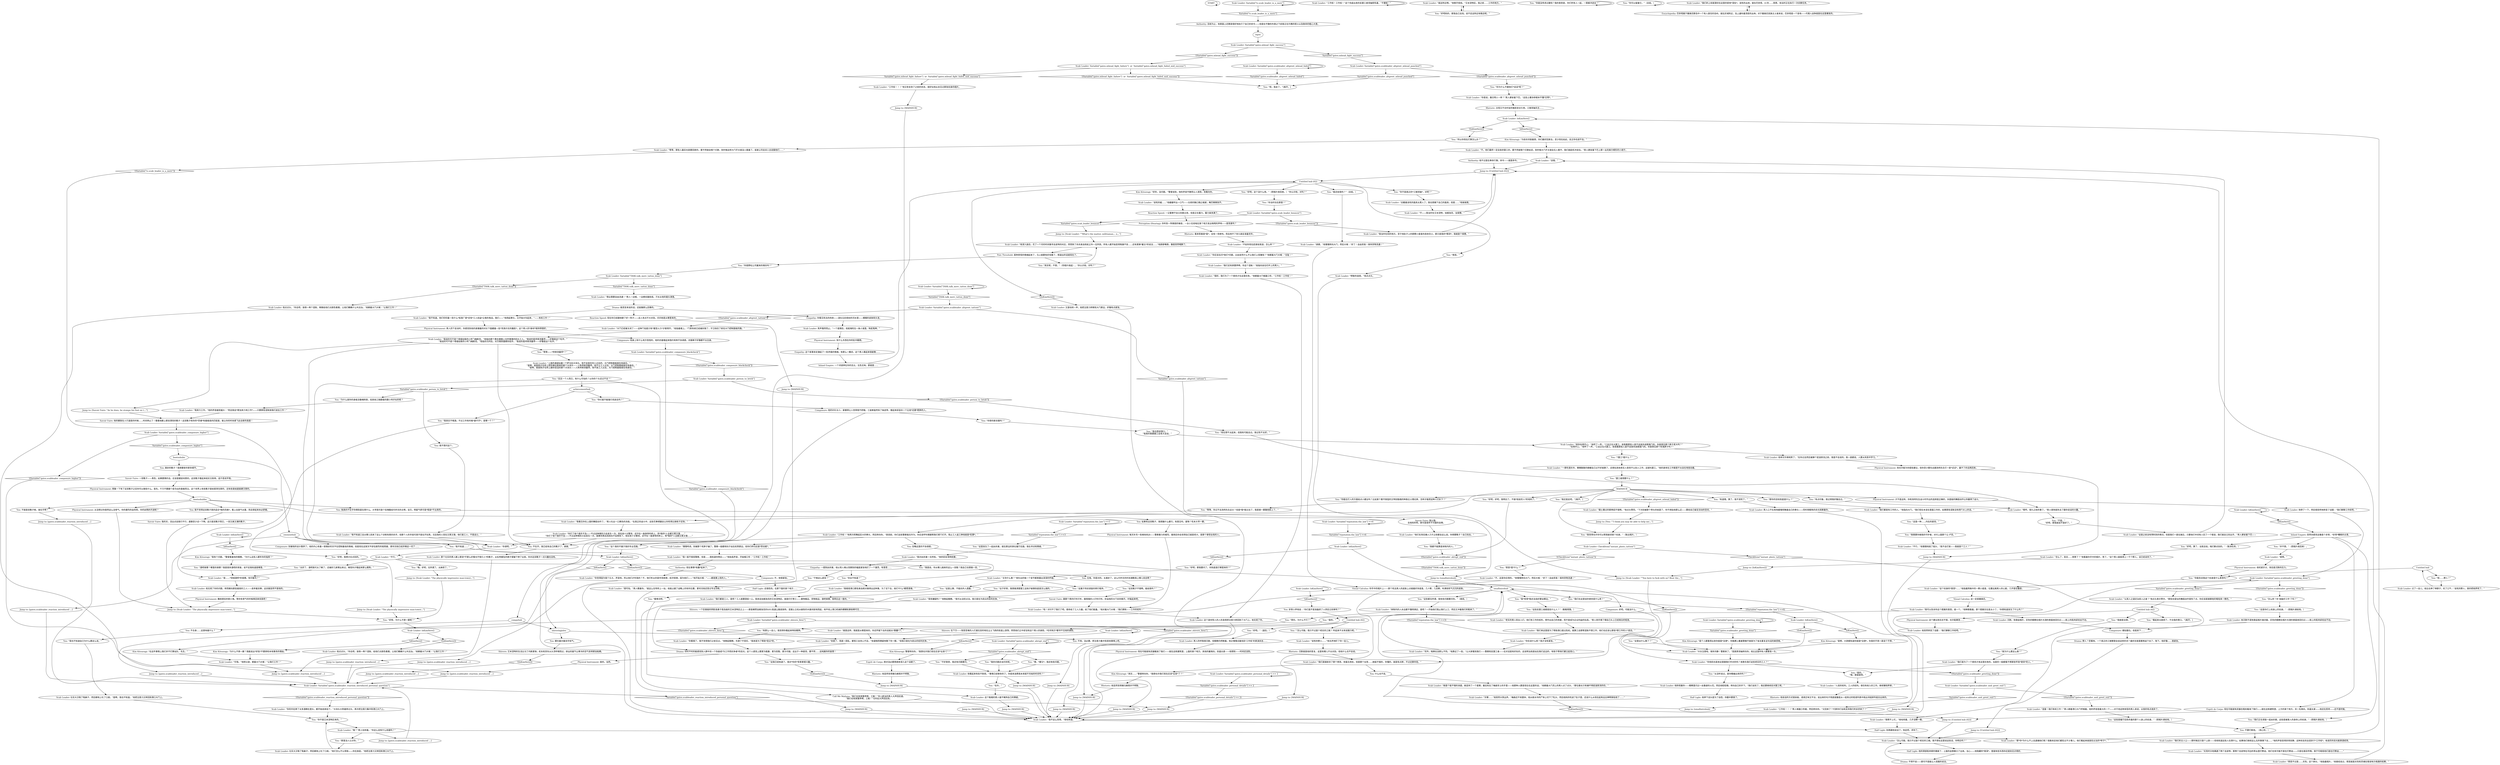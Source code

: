 # GATES / SCAB LEADER
# Scab Leader, a large mercenary in disguise. Shouts a lot about LETTING US WORK, doesn't actually provide much information for now, except being suspicious and shouting.
# ==================================================
digraph G {
	  0 [label="START"];
	  1 [label="input"];
	  2 [label="Composure: 别被他的设计愚弄了。他的内心有着一架微妙的天平在控制着他的情绪。但是现在这架天平却在剧烈的摇晃着，更何况他已经厌倦这一切了……"];
	  3 [label="You: “酒吧保镖？哪里的保镖？我是很多酒吧的常客，说不定我知道是哪里。”"];
	  4 [label="Authority: 现在事情*有趣*起来了。"];
	  5 [label="Jump to: [smallintrohub]"];
	  6 [label="Scab Leader: Variable[\"gates.scableader_greeting_done\"]"];
	  7 [label="Variable[\"gates.scableader_greeting_done\"]", shape=diamond];
	  8 [label="!(Variable[\"gates.scableader_greeting_done\"])", shape=diamond];
	  9 [label="You: “不是。”\n“好吧，那我就说不是好了。”"];
	  10 [label="Jump to: [MAINHUB]"];
	  11 [label="You: “看情况吧。”"];
	  12 [label="You: “我其实不喝酒，不过工作有时候*避不开*。是哪一个？”"];
	  13 [label="You: “好吧，我想讨论点别的。”"];
	  14 [label="Jump to: [gates.scableader_reaction_introduced ...]"];
	  15 [label="You: “呃，我走了。”[离开。]"];
	  16 [label="Scab Leader: Variable[\"TASK.talk_merc_tattoo_done\"]"];
	  17 [label="Variable[\"TASK.talk_merc_tattoo_done\"]", shape=diamond];
	  18 [label="!(Variable[\"TASK.talk_merc_tattoo_done\"])", shape=diamond];
	  19 [label="Jump to: [MAINHUB]"];
	  20 [label="Scab Leader: “我不知道工会从哪儿找来了这么个训练有素的杀手，但那个人的手段可真不是在开玩笑。况且我的人现在又累又饿，他们是工人，不是战士。”"];
	  21 [label="Physical Instrument: 是的。当然。"];
	  22 [label="You: “有道理。算了，我不深究了。”"];
	  23 [label="You: “你是野松公司雇来的佣兵吗？”"];
	  24 [label="You: 不要打断他。（用心听。）"];
	  25 [label="Scab Leader: 沉默。他拿起相片，灰色的眼睛在相片光滑的表面来回扫过——脸上的肌肉却纹丝不动。"];
	  26 [label="You: “并不想。”（把相片收回来）。"];
	  27 [label="You: “这些是餐厅后院吊着的那个人身上的纹身。”（把相片递给他。）"];
	  28 [label="Untitled hub (02)"];
	  29 [label="Physical Instrument: 才不是这样。你和测颅先生战斗时作出的选择是正确的，杂耍般的舞蹈动作让你赢得了战斗。"];
	  30 [label="You: “好吧，那我要问了。你到底是打哪里来的？”"];
	  31 [label="Kim Kitsuragi: “是个人都看得出来你就是*法律*，你胳膊上戴着警徽不就是为了省去重复这句话的麻烦嘛。”"];
	  32 [label="Scab Leader: “工作权！工作权！”这个伪装出来的反罢工者领袖怒吼着，“不要脸！”"];
	  33 [label="Scab Leader: Variable[\"gates.scableader_abrupt_end\"]"];
	  34 [label="Variable[\"gates.scableader_abrupt_end\"]", shape=diamond];
	  35 [label="!(Variable[\"gates.scableader_abrupt_end\"])", shape=diamond];
	  36 [label="Scab Leader: “他们在背后捅人刀子之前都会这么说。你想要靴子？自己找去。”"];
	  37 [label="Physical Instrument: 瞻前顾后的胆小鬼。等你有骨气的时候再回来找我吧！"];
	  38 [label="Rhetoric: 沉默就是他的答复。这里有哪儿不太对劲，但他什么也不会说。"];
	  39 [label="Drama: 野人？您看呐，一个真正的工贼哪里会说这样的词？最好还是莫要再追下去了，陛下。他好像……很紧张。"];
	  40 [label="Empathy: 你看见死去的肉体——浸在五彩缤纷的河水里——模糊的皮肤和头发。"];
	  41 [label="You: “现在想不太起来，但我有可能去过。我记性不太好。”"];
	  42 [label="Jump to: [gates.scableader_reaction_introduced ...]"];
	  43 [label="Physical Instrument: 从没想过你居然这么没骨气。你的暴烈的血性呢，你的凶残的咒语呢？"];
	  44 [label="You: 见鬼，你是对的。太美妙了。这么叼炸天的时尚潮靴我上哪儿找去啊？"];
	  45 [label="Scab Leader: “就这附近啊。”他移开视线。“艾米涅特区。我之前……工作的地方。”"];
	  46 [label="Scab Leader: “你请吧。”"];
	  47 [label="You: “你就没考虑过硬闯？我的意思是，你们所有人一起，一窝蜂冲进去？”"];
	  48 [label="Scab Leader: “那*你*为什么不上去逮捕他们呢？我敢肯定他们都犯过不少事儿，他们看起来就是犯过法的*样子*。”"];
	  49 [label="You: “这是一种……内在的直觉。”"];
	  50 [label="achievementhub"];
	  51 [label="Scab Leader: “很可怕。”男人瞪着你。“就这么往窄桥上一站，他就占据了战略上的有利位置，更何况他还受过专业训练。”"];
	  52 [label="Scab Leader: “你在说什么呢？我才没有紧张。”"];
	  53 [label="Scab Leader: IsKimHere()"];
	  54 [label="IsKimHere()", shape=diamond];
	  55 [label="!(IsKimHere())", shape=diamond];
	  56 [label="Shivers: 在下方——饱受苦难的人们漫无目的地在尘土飞扬的街道上游荡，然而他们之中却没有这个男人的身影。*任何地方*都寻不见他的身影。"];
	  57 [label="You: 非常小声地说：“你们是不是准备抓了人然后立刻审判？”"];
	  58 [label="Kim Kitsuragi: “好的，没问题。”警督说到，他的声音平静而让人宽慰。他看向你。"];
	  59 [label="You: “你可以留着它。”（总结。）"];
	  60 [label="Scab Leader: “不，这是你应得的。”他慢慢转向大门，然后大喊：“好了！自由贸易！保持货物流通！”"];
	  61 [label="Scab Leader: “邪恶不过是……天性。这个家伙，”他指着相片，“他曾经说过，邪恶就是天性和灵魂在错误地方相遇的结果。”"];
	  62 [label="Scab Leader: “我们直接射杀了那个男孩，他毫无用处，但是那个女孩……她挺不错的，你懂的，就是有点胖，不过还算年轻。”"];
	  63 [label="Jump to: [Savoir Faire: \"As he does, he stomps his foot on t...\"]"];
	  64 [label="You: “等等，你过不去测颅先生这关？但是*我*就过去了，我直接一脚踹他脸上了。”"];
	  65 [label="Scab Leader: 他幸灾乐祸地笑了。“在你过去然后被揍个屁滚尿流之前，我是不会说的。我一直都说，人要从失败中学习。”"];
	  66 [label="You: “这里发生了一起凶杀案，就在那边的旅社餐厅后面。我在寻访知情者。”"];
	  67 [label="Scab Leader: Variable[\"reputation.the_law\"] >=6"];
	  68 [label="Variable[\"reputation.the_law\"] >=6", shape=diamond];
	  69 [label="!(Variable[\"reputation.the_law\"] >=6)", shape=diamond];
	  70 [label="Scab Leader: “人民的权利。工人的权利。保住有收入的工作。继续赚钱养家。”"];
	  71 [label="Scab Leader: “哈！对付不了我们了吧。使命给了工人力量。给了他们能量。”他对着大门大喊：“我们拥有——工作的权利！”"];
	  72 [label="You: “这双靴子不错啊。能给我吗？”"];
	  73 [label="Savoir Faire: 跟那个男的打听打听，跟周围的人打听打听。好品味的大门向你敞开。时髦起来吧。"];
	  74 [label="Scab Leader: “不行。”"];
	  75 [label="Jump to: [gates.scableader_reaction_introduced ...]"];
	  76 [label="You: “你不是艾米涅特区来的。”"];
	  77 [label="Jump to: [MAINHUB]"];
	  78 [label="shiveringisles"];
	  79 [label="You: 忽略这里的不协调感。"];
	  80 [label="You: “好呀，为什么不掺一脚呢？”"];
	  81 [label="Scab Leader: 这个身材惊人的人形高塔把注意力转回到了大门上。他无视了你。"];
	  82 [label="Scab Leader: “另外，咱俩也没那么不同。”他靠近了一些。“让大家看到我们——警察和反罢工者——在对话是有好处的，这说明当局是站在我们这边的，有助于帮他们建立起信心。”"];
	  83 [label="Composure: 不，他很紧张。"];
	  84 [label="Scab Leader: 他点点头。“你去吧，放倒一两个混账，稍微给他们点颜色看看，让他们瞧瞧什么叫法治。”他朝着大门大喊：“让我们工作！”"];
	  85 [label="Scab Leader: “怎么可能，我只不过是个老实的工贼。我不想在这里说这些话，你明白吗？”"];
	  86 [label="Untitled hub (02)"];
	  87 [label="Scab Leader: “该死的蛆……”他缓缓呼出一口气——壮硕的胸口随之缩紧，嘴巴微微张开。"];
	  88 [label="Esprit de Corps: 现在可能就有武器在暗处瞄准了我们——就在这栋建筑里，上方的某个地方。另一名佣兵。别逼太紧——他还在思考——还不是时候。"];
	  89 [label="You: “这是你们上校身上的纹身。”（把相片递给他。）"];
	  90 [label="Jump to: [Scab Leader: \"\"You here to fuck with us? Beat the...\"]"];
	  91 [label="Scab Leader: IsKimHere()"];
	  92 [label="IsKimHere()", shape=diamond];
	  93 [label="!(IsKimHere())", shape=diamond];
	  94 [label="Scab Leader: “我们都是工人，是吧？工人就要团结一心。我来自加姆洛克的艾米涅特区。就是打打零工——重物搬运，货物拖运，酒吧保镖。我明白这一套的。”"];
	  95 [label="Scab Leader: “工作权！”他再次挥舞起巨大的拳头，然后转向你。“真丢脸，你们这些警察毫无作为。你应该呼叫增援帮我们把门打开。阻止工人返工挣钱就是*犯罪*。”"];
	  96 [label="You: “这些反罢工者都是些什么人？”（看看周围。）"];
	  97 [label="Scab Leader: “慢慢考虑。别被那个死胖子骗了。警察一般都倾向于站在权贵那边，但你们终归还是*劳动者*。”"];
	  98 [label="You: “我不知道……”"];
	  99 [label="You: “太好了，酒吧我可太了解了，还被好几家撵出来过。难怪你才看起来那么眼熟。”"];
	  100 [label="You: “拜托，为什么不行？”"];
	  101 [label="You: “好吧，好吧，我明白了。不搞*抢劫穷人*的戏码了。”"];
	  102 [label="You: “我需要你做我的守护者，对付上面那个让·卢克。”"];
	  103 [label="Scab Leader: “你的内在掺了太多酒精在里头，都开始说胡话了。”大块头大笑着转过头，再次把注意力集中到港口大门上。"];
	  104 [label="Scab Leader: Variable[\"gates.scableader_personal_details\"] >= 2"];
	  105 [label="Variable[\"gates.scableader_personal_details\"] >= 2", shape=diamond];
	  106 [label="!(Variable[\"gates.scableader_personal_details\"] >= 2)", shape=diamond];
	  107 [label="Reaction Speed: 现在你已经跟他聊了好一阵子——这人有点不大对劲。问问他是从哪里来的。"];
	  108 [label="You: “有点印象，我记得我好像去过。”"];
	  109 [label="You: “*罢工*是什么？”"];
	  110 [label="You: “这是公事，不能向外人透露。”"];
	  111 [label="You: “有那么一会儿，我觉得你看起来特别眼熟。”"];
	  112 [label="Scab Leader: “体制内的人永远都不懂得满足，是吧？一开始他们阻止我们上工，然后又冲着我们的鞋来了。”"];
	  113 [label="Scab Leader: “你应该去问*他们*问题，比如说凭什么不让我们上班赚钱？”他朝着大门大喊：“无耻！”"];
	  114 [label="Scab Leader: IsKimHere()"];
	  115 [label="IsKimHere()", shape=diamond];
	  116 [label="!(IsKimHere())", shape=diamond];
	  117 [label="Scab Leader: 笑声戛然而止。“一个星期后，他就淹死在一条小溪里。狗屁鬼神。”"];
	  118 [label="Scab Leader: 过了一会儿，他左右伸了伸脖子，叹了口气：“该死的野人，真的把他弄死了。”"];
	  119 [label="Scab Leader: “是啊。”"];
	  120 [label="Scab Leader: “明智的选择。”他点点头。"];
	  121 [label="Scab Leader: “没错。”"];
	  122 [label="Scab Leader: Variable[\"tc.scab_leader_is_a_merc\"]"];
	  123 [label="Variable[\"tc.scab_leader_is_a_merc\"]", shape=diamond];
	  124 [label="!(Variable[\"tc.scab_leader_is_a_merc\"])", shape=diamond];
	  125 [label="Scab Leader: “这是之前没有预料到的情况，但是我们一直在施压，只要他们中间有人犯了一个错误，我们就会立刻出手。”男人摩挲着下巴——"];
	  126 [label="Scab Leader: “很好。我们为了一个使命才在这里抗争。”他朝着大门喊着口号，“工作权！工作权！”"];
	  127 [label="Call Me Mañana: “我们也有家要养啊，工贼！”吊儿郎当的男人大声回应道。\n“我们也有家要养啊，工贼！”马列拉大声回应到。"];
	  128 [label="Scab Leader: “别提了，简直一团乱，都怪工会贪心不足。”他谨慎而猜疑地瞥了你一眼，“但我只是在为民众的权利抗争。”"];
	  129 [label="eminenthub"];
	  130 [label="You: 不在乎。我已经有自己的靴子了，谢谢。"];
	  131 [label="You: “你为什么不跟他们*谈谈*呢？”"];
	  132 [label="Scab Leader: “以其人之道还治其人之身？”他点头表示赞许。“那些杂耍似的舞蹈动作冒险了点，你应该直接朝他的喉咙来一拳的。”"];
	  133 [label="Jump to: [MAINHUB]"];
	  134 [label="Scab Leader: “就是这样，我就是从哪里来的。你还怀疑下去的话就太*愚蠢*了。”"];
	  135 [label="Scab Leader: “我们的上校就潜伏在这里的密林*深处*。该死的丛林，就在巴奈塔，41年……雨季。他当时正在执行一次侦察任务。”"];
	  136 [label="Scab Leader: “他深入敌后，花了一个月的时间搜寻吉皮特的村庄，然而除了杀杀臭虫和蛇之外一无所获。所有人都开始变得焦躁不安……还有更换*雇主*的说法……”他舔舔嘴唇，像是突然喝醉了。"];
	  137 [label="Scab Leader: “怎么了，民兵……倒胃了？”他看着你手中的相片，笑了。“这个男人能抵得上一千个野人。话已经谈完了。”"];
	  138 [label="Scab Leader: IsKimHere()"];
	  139 [label="IsKimHere()", shape=diamond];
	  140 [label="!(IsKimHere())", shape=diamond];
	  141 [label="You: “邪恶*是*什么？”"];
	  142 [label="Scab Leader: “我不这么觉得。”他咕哝道。"];
	  143 [label="MAINHUB"];
	  144 [label="Scab Leader: “我不知道。他们叨叨着一些什么*拓宽厂房*还有*工人权益*之类的鬼话。我们——”他扬起拳头，又开始大叫起来，“——有权工作！”"];
	  145 [label="You: “从没听说过。是你瞎编出来的吗？”"];
	  146 [label="You: “我为什么要这么做？”"];
	  147 [label="Scab Leader: Variable[\"reputation.the_law\"] >=3"];
	  148 [label="Variable[\"reputation.the_law\"] >=3", shape=diamond];
	  149 [label="!(Variable[\"reputation.the_law\"] >=3)", shape=diamond];
	  150 [label="You: “我都不能算是体制内的人。”"];
	  151 [label="Jump to: [gates.scableader_reaction_introduced ...]"];
	  152 [label="You: “我也不知道自己为什么要这么说。”"];
	  153 [label="Composure: 他的衬衫太小，紧绷得让人觉得很不舒服。工装裤虽然系了条皮带，看起来却适合一个比他*还要*肥胖的人。"];
	  154 [label="Scab Leader: “大门已经被关闭了——这种门怕是只有*重型火力*才砸得开。”他指着楼上。“门禁系统已经被封锁了，守卫挡住了前往大门控制面板的路。”"];
	  155 [label="Scab Leader: “工作权！！！”他又恢复到了之前的状态，就好似他从未见过那张纹身的相片。"];
	  156 [label="Scab Leader: Variable[\"gates.scableader_altgreet_mhead_failed\"]"];
	  157 [label="Variable[\"gates.scableader_altgreet_mhead_failed\"]", shape=diamond];
	  158 [label="!(Variable[\"gates.scableader_altgreet_mhead_failed\"])", shape=diamond];
	  159 [label="You: “我也想进港口。”\n“我真的需要跟工会老大谈谈。”"];
	  160 [label="Scab Leader: 他无视了你的问题，转而朝向那些瘦弱的工人——高举着双拳。这衣服显然不是他的。"];
	  161 [label="Drama: 就谎言来说的话，还挺像那么回事的。"];
	  162 [label="Half Light: 别再跟他说话了。快走吧，求你了。"];
	  163 [label="Inland Empire: 突然间感觉这像是个非常、*非常*糟糕的主意。"];
	  164 [label="Kim Kitsuragi: “其实……”警督转向你。“我想也许我们现在应该*出发*了？”"];
	  165 [label="You: “好吧。这个没什么用。”（把相片收回来。）“你认识他，对吗？”"];
	  166 [label="You: “你当时也在那里？”"];
	  167 [label="Jump to: [Scab Leader: \"\"What's the matter, militiaman... n...\"]"];
	  168 [label="Scab Leader: “不——我当时在艾米涅特，加姆洛克，当保镖。”"];
	  169 [label="Authority: 他不过是在奉命行事。命令——就是命令。"];
	  170 [label="Jump to: [You: \"\"I think you may be able to help me...\"]"];
	  171 [label="Physical Instrument: 这个建议其实还不错，也许能奏效……"];
	  172 [label="You: “这里出什么事了？”"];
	  173 [label="Scab Leader: “我对凶杀案一无所知。”他的回复简明扼要。"];
	  174 [label="You: “出于好奇，我想搞清楚罢工这档子破事到底是怎么搞的。”"];
	  175 [label="Scab Leader: 他看起来有些不耐烦。“事情已经够多的了。你是来浪费我本来就不充裕的时间吗？”"];
	  176 [label="Jump to: [Scab Leader: \"The physically impressive man-tower...\"]"];
	  177 [label="You: “哦，好吧，无所谓了。太麻烦了。”"];
	  178 [label="You: “干嘛这么紧张？”"];
	  179 [label="Scab Leader: 男人心不在焉地缓慢挥舞着自己的拳头——同时用眼角的余光观察着你。"];
	  180 [label="Jump to: [MAINHUB]"];
	  181 [label="Composure: 好吧。可能没什么。"];
	  182 [label="You: “区区一个人而已，有什么可怕的？以你的个头还过不去？”"];
	  183 [label="Scab Leader: IsKimHere()"];
	  184 [label="IsKimHere()", shape=diamond];
	  185 [label="!(IsKimHere())", shape=diamond];
	  186 [label="Scab Leader: “工作权！！！”男人喊着口号着，然后转向你。“又回来了？代表你们当局支持我们的诉求来了？”"];
	  187 [label="Half Light: 还很危险。在那下面的某个地方……"];
	  188 [label="Physical Instrument: 男人四下走动时，你感觉到他的紧绷着的衬衫下面藏着一些*货真价实的腹肌*。这个男人的*身材*保持得很好。"];
	  189 [label="Physical Instrument: 现在可能就有武器瞄准了我们——就在这栋建筑里，上面的某个地方。其他的雇佣兵。别逼太紧——他想到——时间还没到。"];
	  190 [label="You: “呃……野人？”"];
	  191 [label="You: “你不是真正的*工贼领袖*，对吧？”"];
	  192 [label="You: “能还给我吗？”（总结。）"];
	  193 [label="Savoir Faire: 一双靴子——黑色，如果要猜的话，应该是硬皮材质的。这双靴子看起来结实又耐用，适于恶劣环境。"];
	  194 [label="Physical Instrument: 想象一下有了这双靴子之后你可以做些什么。首先，千万不要跟个菜鸟似的喜极而泣。这个世界上有些靴子是给爱哭包穿的，还有些是给超级硬汉穿的。"];
	  195 [label="You: “你们就不能强行闯进去吗？”"];
	  196 [label="Jump to: [MAINHUB]"];
	  197 [label="You: 颤抖着对着双手哈气。"];
	  198 [label="Scab Leader: “你他妈也是来这里跟我们作对的吗？来欺负我们这些老实的工人？”"];
	  199 [label="Jump to: [Scab Leader: \"The physically impressive man-tower...\"]"];
	  200 [label="Scab Leader: Variable[\"gates.scableader_altgreet_mhead_punched\"]"];
	  201 [label="Variable[\"gates.scableader_altgreet_mhead_punched\"]", shape=diamond];
	  202 [label="!(Variable[\"gates.scableader_altgreet_mhead_punched\"])", shape=diamond];
	  203 [label="Scab Leader: IsKimHere()"];
	  204 [label="IsKimHere()", shape=diamond];
	  205 [label="!(IsKimHere())", shape=diamond];
	  206 [label="Scab Leader: “我们都是有工作的人。”他指向大门。“我们现在本该在里面工作的，如果那些混账没有把门关上的话。”"];
	  207 [label="Scab Leader: “我卖力工作。”他的声音越变越大：“而且我会*更加卖力地工作*——只要那些混账放我们进去工作！”"];
	  208 [label="Scab Leader: 又是咕哝一声。他把注意力转移到大门那边，好像有点紧张。"];
	  209 [label="Jump to: [MAINHUB]"];
	  210 [label="Scab Leader: “请便。”他慢慢转向大门，然后大喊：“好了！自由贸易！保持货物流通！”"];
	  211 [label="You: “你能在打人的方面给点小建议吗？比如某个看守按钮的又特别魁梧的种族主义理论家，怎样才能把这种人打趴下？”"];
	  212 [label="Scab Leader: “我们是为了一个使命才来这里抗争的。当差的一般都看不惯那些怀抱*使命*的人。”"];
	  213 [label="Scab Leader: “我有嫌疑吗？”他眯起眼睛。“我可从没犯过法。我只是在为民众的权利抗争。”"];
	  214 [label="Scab Leader: “上面的通道站着一个萨马拉大块头。他不会放任何人过去的，大门控制面板就在他身后。”\n“是啊，就是刚才在桥上把你揍出屎来的那个大块头——人称颅骨测量师。他不让工人过去。大门控制面板就在他身后。”\n“是啊，就是刚才在桥上跟你说话的那个大块头——人称颅骨测量师。他不放工人过去，大门控制面板就在他身后。”"];
	  215 [label="You: 美妙的靴子？我想要探寻更多细节。"];
	  216 [label="Scab Leader: “我说的可不是个骨瘦如柴的小阿飞梅斯克。”他指向那个靠在楼梯上无所事事的码头工人。“我说的是颅骨测量师——好像是这个名字。”\n“我说的可不是个骨瘦如柴的小阿飞梅斯克。”他指向马列拉，对方微笑着朝你招手。“我说的是颅骨测量师——好像是这个名字。”"];
	  217 [label="compyhub"];
	  218 [label="Scab Leader: “跟土著过的那两招不错啊。”他点头赞同。“下次别被那个带头的给耍了，你不用贴他那么近——要给自己留足活动的空间。”"];
	  219 [label="Scab Leader: 他突然转变了话题：“我们聊聊工作权吧。”"];
	  220 [label="You: “所以你现在打算怎么办？”"];
	  221 [label="You: “为什么就你的身板活像堵砖房，但其他工贼都瘦的跟小鸡仔似的呢？"];
	  222 [label="You: 我不想问这个。"];
	  223 [label="Scab Leader: Variable[\"TASK.talk_merc_tattoo_done\"]"];
	  224 [label="Variable[\"TASK.talk_merc_tattoo_done\"]", shape=diamond];
	  225 [label="!(Variable[\"TASK.talk_merc_tattoo_done\"])", shape=diamond];
	  226 [label="Half Light: 他的颈部肌肉顿时绷紧了，上面的血管都凸了出来。当心——他隐藏的*很深*，里面有些东西你还是别见识得好。"];
	  227 [label="Scab Leader: “这个纹身的*意思*……”他指着网格中的一颗小星星，位置远离男人的心脏，几乎是在腹部。"];
	  228 [label="Visual Calculus: 这一定是塞美尼。"];
	  229 [label="Jump to: [IsKimHere()]"];
	  230 [label="Esprit de Corps: 绝对没必要再继续深入这个话题了。"];
	  231 [label="Rhetoric: 看来答案是*是*，会有一场审判。而且用不了多久就会准备完毕。"];
	  232 [label="Scab Leader: “混蛋！我们有权工作！”男人朝着港口大门呼喊着。他的声音是最大的一个——对于他这种体型的男人来说，尖锐的有点诡异了。"];
	  233 [label="Scab Leader: “祝你玩得开心。”他哼了一声。“工会正在大罢工。依我看那些人是不会放你进那扇门的。你是想见那个胖子老大吗？”\n“玩得开心。”他哼了一声。“工会正在大罢工。依我看那些人是不会放你进那扇门的。你是想见那个死鬼胖子吗？”"];
	  234 [label="Physical Instrument: 有什么东西在你的肚中翻搅。"];
	  235 [label="You: “那你的目标到底是什么？”"];
	  236 [label="You: “我们在这里说的使命是什么呢？”"];
	  237 [label="You: “我*觉得*我还没选好要站哪边。”"];
	  238 [label="bootsohubbo"];
	  239 [label="Savoir Faire: 我认错。\n去他妈的吧，那可是我牢不可破的自尊。"];
	  240 [label="Jump to: [Scab Leader: \"The physically impressive man-tower...\"]"];
	  241 [label="Scab Leader: “不行，”他慢慢地摇了摇头，“我不会打架——我就是个工人！”"];
	  242 [label="Scab Leader: “商业需要自由流通！”男人一边喊，一边擦拭着脸庞。汗水从他的眉头滴落。"];
	  243 [label="Pain Threshold: 某种奇怪的情绪起来了，马上就要有好戏看了，想退出的话就现在了。"];
	  244 [label="Scab Leader: “我们的主人公——那时候还只是个上尉——但他知道这些人在想什么。如果他们继续这么无所事事下去……”他的声音变得异常安静，这种状态完全迥异于*工作权*。他凌厉的目光能穿透纸背。"];
	  245 [label="Physical Instrument: 他咬紧牙关，背后是沉默的压力。"];
	  246 [label="You: “邪恶。”"];
	  247 [label="Scab Leader: CheckItem(\"instant_photo_tattoos\")"];
	  248 [label="CheckItem(\"instant_photo_tattoos\")", shape=diamond];
	  249 [label="!(CheckItem(\"instant_photo_tattoos\"))", shape=diamond];
	  250 [label="You: “怎么样？你‘准备好工作’了吗？”"];
	  251 [label="Scab Leader: “大伙注意啦，保持冷静！警察来了。”宽肩男领袖转向你。他比这里所有人都要高一头。"];
	  252 [label="You: “这我已经知道了。我对*你的*背景更感兴趣。”"];
	  253 [label="Scab Leader: “你看错了，我不觉得我们之前见过。”他眯起眼睛，充满了不信任，“我来是为了帮助*民众*的。”"];
	  254 [label="You: 如果有这双靴子，我想踹什么都行。有意见吗，废物？吃本大爷一脚。"];
	  255 [label="Jump to: [gates.scableader_reaction_introduced ...]"];
	  256 [label="You: 我真的不在乎你俩到底在想什么。大爷我可是个狂拽酷炫叼炸天的主啊，宝贝。明星气质可是*假装*不出来的。"];
	  257 [label="You: “我是说，你从哪儿搞来的这么一双鞋？我自己也想搞一双。”"];
	  258 [label="You: “完全不知道？”"];
	  259 [label="Shivers: 艾米涅特的生活比马丁内斯更惨。机车和货车从头顶呼啸而过，排出的废气让寒冷的空气变得更加粘稠。"];
	  260 [label="bootsohubo"];
	  261 [label="Scab Leader: IsKimHere()"];
	  262 [label="IsKimHere()", shape=diamond];
	  263 [label="!(IsKimHere())", shape=diamond];
	  264 [label="Scab Leader: Variable[\"gates.mhead_fight_failure\"]  or  Variable[\"gates.mhead_fight_failed_mid_success\"]"];
	  265 [label="Variable[\"gates.mhead_fight_failure\"]  or  Variable[\"gates.mhead_fight_failed_mid_success\"]", shape=diamond];
	  266 [label="!(Variable[\"gates.mhead_fight_failure\"]  or  Variable[\"gates.mhead_fight_failed_mid_success\"])", shape=diamond];
	  267 [label="Scab Leader: IsKimHere()"];
	  268 [label="IsKimHere()", shape=diamond];
	  269 [label="!(IsKimHere())", shape=diamond];
	  270 [label="Scab Leader: Variable[\"gates.scableader_person_to_brick\"]"];
	  271 [label="Variable[\"gates.scableader_person_to_brick\"]", shape=diamond];
	  272 [label="!(Variable[\"gates.scableader_person_to_brick\"])", shape=diamond];
	  273 [label="Half Light: 他停下话头是为了自控。你戳中要害了。"];
	  274 [label="Scab Leader: 壮实大汉吸了吸鼻子，然后朝地上吐了口痰。“他们怎么不认得我——你在放屁。”他把注意力又转回到港口大门上。"];
	  275 [label="Drama: 不得不说——那可不是能让人信服的说法。"];
	  276 [label="Scab Leader: 男人的呼吸很沉稳，但眼睛仍然眯着。他正慢慢试着找回‘工作权’的表演状态……"];
	  277 [label="Jump to: [Untitled hub (02)]"];
	  278 [label="Encyclopedia: 巴奈塔属于塞美尼群岛中一个有人居住的岛屿，就在灰域附近，岛上遍布着茂密的丛林。对于塞美尼民族主义者来说，巴奈塔是一个圣地——代理人战争就是在这里爆发的。"];
	  279 [label="Empathy: 这个故事肯定激起了一些矛盾的情绪。有那么一瞬间，这个男人看起来很疲惫……"];
	  280 [label="Scab Leader: “她是个挺不错的消遣。她坚持了一个星期，最后死在了梅森军士的手里——他那种人要是现在在这里的话，”他朝着大门顶上的男人点了点头，“那位酋长只有被吓得屁滚尿流的份。”"];
	  281 [label="Scab Leader: “我可以告诉你这个图案的意思。就一个。”他眯眼看着。那个图案实在是太小了。“你想知道发生了什么吗？”"];
	  282 [label="You: 什么也不说。"];
	  283 [label="Scab Leader: Variable[\"gates.scab_leader_bouncer\"]"];
	  284 [label="Variable[\"gates.scab_leader_bouncer\"]", shape=diamond];
	  285 [label="!(Variable[\"gates.scab_leader_bouncer\"])", shape=diamond];
	  286 [label="Scab Leader: “你打了他个措手不及——不过这种情形只会发生一次。现在他十分警觉，还守在一条狭窄的桥上，而*我的*人全都又累又饿……”\n“你打了他个措手不及——不过这种情形只会发生一次，就算你再去找他也不会再有了。现在他十分警觉，还守在一条狭窄的桥上，而*我的*人全都又累又饿……”"];
	  287 [label="Kim Kitsuragi: “为街坊邻居着想，你们最好回家去，至少现在如此，反正你也进不去。”"];
	  288 [label="Scab Leader: “是……*领域酒吧*的保镖。有印象吗？”"];
	  289 [label="Shivers: 一个巨兽般的阴影高悬于孤岛般的艾米涅特区之上——那是横贯加姆洛克的8/81高速公路高架桥。混凝土立柱从破败的木屋间拔地而起，地平线上港口机械的模糊轮廓依稀可见……"];
	  290 [label="Drama: 你时不时的能感觉到人群中另一个伪装成*为工作而抗争者*的目光，这个人感觉上要更为粗暴、更为狡黠、更为可疑。这出于一种直觉，要不然……这纯属你的妄想！"];
	  291 [label="Empathy: 一提到凶杀案，他以常人难以觉察到的幅度紧张地打了一个激灵。有意思……"];
	  292 [label="Scab Leader: “我们来这里是为了帮助港口度过危机。就算工会那帮混账不想工作，他们也应该让那些*想工作的人*进去。”"];
	  293 [label="You: “是的。”\n“哦，那就是吧。”"];
	  294 [label="Jump to: [MAINHUB]"];
	  295 [label="Physical Instrument: 每天补充一些维他命JB——警察暴力的缩写。服用后你会觉得自己就是老大，是那个掌控全局的人。"];
	  296 [label="You: 不就是双靴子嘛，谁在乎啊？"];
	  297 [label="You: 不合身……这意味着什么？"];
	  298 [label="Scab Leader: 那个壮实的男人脚上那双*不那么好看也不吸引人*的靴子，从松垮垂坠的裤子褶皱下伸了出来。你对这双靴子一点兴趣也没有。"];
	  299 [label="Jump to: [gates.scableader_reaction_introduced ...]"];
	  300 [label="Jump to: [MAINHUB]"];
	  301 [label="Jump to: [gates.scableader_reaction_introduced ...]"];
	  302 [label="Jump to: [gates.scableader_reaction_introduced ...]"];
	  303 [label="Jump to: [MAINHUB]"];
	  304 [label="You: “那里没人认识你。”"];
	  305 [label="You: “其实呢，不想。”（将相片收起）。“你认识他，对吗？”"];
	  306 [label="Jump to: [MAINHUB]"];
	  307 [label="Jump to: [gates.scableader_reaction_introduced ...]"];
	  308 [label="You: “我的问题还没问完呢。”"];
	  309 [label="Scab Leader: 这个魁梧的男人毫不掩饰自己的猜疑。"];
	  310 [label="You: “好吧妈的，那我自己去找。说不定这附近有鞋店呢。”"];
	  311 [label="Scab Leader: 壮实大汉吸了吸鼻子，然后朝地上吐了口痰。“是啊，我也不知道。”他把注意力又转回到港口大门上。"];
	  312 [label="Scab Leader: “你是说，像文明人一样？”男人摩挲着下巴。“这些土著杂碎根本不懂*文明*。”"];
	  313 [label="Kim Kitsuragi: “为什么不掺一脚？我能说出*好些*不要掺和本地事务的理由。”"];
	  314 [label="Scab Leader: IsKimHere()"];
	  315 [label="IsKimHere()", shape=diamond];
	  316 [label="!(IsKimHere())", shape=diamond];
	  317 [label="Scab Leader: “该死的野人……”他无声地盯了你一会儿。"];
	  318 [label="You: “我觉得也许你可以帮我破译某个纹身。”（取出相片。）"];
	  319 [label="Scab Leader: “天亮时分他偶遇了两个吉皮特，那两个吉皮特在河边的草丛里打野战，他们也有可能不是在打野战——只是在眉目传情。我宁可相信他们是在打野战……”"];
	  320 [label="Jump to: [MAINHUB]"];
	  321 [label="Scab Leader: Variable[\"gates.scableader_greeting_done\"]"];
	  322 [label="Variable[\"gates.scableader_greeting_done\"]", shape=diamond];
	  323 [label="!(Variable[\"gates.scableader_greeting_done\"])", shape=diamond];
	  324 [label="You: “我就是法律。”"];
	  325 [label="Scab Leader: “老实的男人和女人们，他们有工作的权利，想作出自己的贡献，而不是成为企业利益的玩具。”男人用手理了理自己头上已经斑白的短发。"];
	  326 [label="Scab Leader: “一群吃里扒外、懒懒散散的蟑螂自己过不好就算了，还想拉其他老实人垫背不让别人工作，这就叫罢工。”他的身体在工作服里不太自在地扭动着。"];
	  327 [label="Composure: 他身上有什么地方怪怪的。他的衣着看起来隐约有种不协调感，衣服裤子好像都不太合身。"];
	  328 [label="Scab Leader: “我相信港口那些臭虫绝对做得出这种事。为了活下去，他们*什么*都愿意做。”"];
	  329 [label="Scab Leader: “关你什么事？”他吐出的每一个音节都表露出深深的怀疑。"];
	  330 [label="You: “喂，*硬汉*，我还有些问题。”"];
	  331 [label="Savoir Faire: 他的脚踩在人行道是的时候……时间停止了！看看他脚上那双漂亮的靴子！这双靴子和你的*灵魂*有着极高的匹配度，能让你的时尚感飞达全新的高度！"];
	  332 [label="Scab Leader: Variable[\"gates.scableader_composure_higher\"]"];
	  333 [label="Variable[\"gates.scableader_composure_higher\"]", shape=diamond];
	  334 [label="!(Variable[\"gates.scableader_composure_higher\"])", shape=diamond];
	  335 [label="Scab Leader: Variable[\"gates.mhead_fight_success\"]"];
	  336 [label="Variable[\"gates.mhead_fight_success\"]", shape=diamond];
	  337 [label="!(Variable[\"gates.mhead_fight_success\"])", shape=diamond];
	  338 [label="Scab Leader: 他斜视着你——眼睛里闪过一丝暴虐的火花。然后他眨眨眼，转向自己的手下。“我们谈完了。我还要继续反对罢工呢。”"];
	  339 [label="You: “‘怎么可能，我只不过是个老实的工贼？’听起来不太有说服力呢。”"];
	  340 [label="Jump to: [Untitled hub (02)]"];
	  341 [label="You: “好吧，算了，当我没说。咱们聊点别的。”（取消任务。）"];
	  342 [label="Rhetoric: 他显然觉得捅马蜂窝并不明智。"];
	  343 [label="Kim Kitsuragi: 警督转向你。“我想也许我们现在应该*出发*了？”"];
	  344 [label="Scab Leader: “总戴着该死的面具太累人了。我也想摘下自己的面具，但是……”他耸耸肩。"];
	  345 [label="Jump to: [Untitled hub (02)]"];
	  346 [label="Physical Instrument: 他也许能为你提些建议，但你至少要先去跟测颅先生打一架*试试*，赢不了的话再回来。"];
	  347 [label="Scab Leader: “我看见你在上面的舞蹈动作了。”男人吐出一口黄色的浓痰。“在真正的战斗中，这些花拳绣腿会让你死得比挨枪子还快。”"];
	  348 [label="Scab Leader: “我们还有家要养啊，你这个混帐！”他指向坐在栏杆上的男人。”"];
	  349 [label="Scab Leader: “嗯哼。很久之前的事了。”男人很快就失去了跟你说话的兴趣。”"];
	  350 [label="Scab Leader: Variable[\"gates.scableader_shivers_fires\"]"];
	  351 [label="Variable[\"gates.scableader_shivers_fires\"]", shape=diamond];
	  352 [label="!(Variable[\"gates.scableader_shivers_fires\"])", shape=diamond];
	  353 [label="Jump to: [smallintrohub]"];
	  354 [label="Scab Leader: Variable[\"gates.scableader_composure_blackcheck\"]"];
	  355 [label="Variable[\"gates.scableader_composure_blackcheck\"]", shape=diamond];
	  356 [label="!(Variable[\"gates.scableader_composure_blackcheck\"])", shape=diamond];
	  357 [label="Scab Leader: Variable[\"gates.scableader_mid_greet_exit\"]"];
	  358 [label="Variable[\"gates.scableader_mid_greet_exit\"]", shape=diamond];
	  359 [label="!(Variable[\"gates.scableader_mid_greet_exit\"])", shape=diamond];
	  360 [label="Kim Kitsuragi: “在这件事情上我们并不打算站队，先生。”"];
	  361 [label="Scab Leader: “不。他们最终一定会放弃罢工的，要不然就喝个烂醉如泥，到时候大门开关就会无人看守，我们就趁机冲进去。”男人摩挲着下巴上那一丛完美方楔形的小胡子。"];
	  362 [label="Rhetoric: 古怪又不合时宜的殖民言论引用，工贼领袖先生……"];
	  363 [label="Reaction Speed: 一记重拳不会立刻砸过来，但是正在蓄力。蓄力条快满了。"];
	  364 [label="Scab Leader: “天哪……”他突然大笑出声。“梅森还不肯罢休，他从她冰冷的尸体上切下了乳头，然后他妈的吃进了肚子里，还说什么从现在起有远古神明保佑他了……”"];
	  365 [label="Scab Leader: “我帮不上忙。”他咕哝着，几乎没瞟一眼。"];
	  366 [label="Untitled hub"];
	  367 [label="You: “是的。”"];
	  368 [label="Visual Calculus: 你手中的相片上——那个死去男人的皮肤上点缀着好多星星。几十颗，几百颗，布满他死气沉沉的皮肤。"];
	  369 [label="You: “我还是走吧。”[离开。]"];
	  370 [label="Rhetoric: 他说话的方式很呆板，语调乏味又平淡，说出来的句子简直就像是从一组背过的短语列表中挑出词组排列组合出来的。"];
	  371 [label="You: “这个真的不属于我的专业范围。”"];
	  372 [label="You: “也许。”"];
	  373 [label="You: 我不觉得这双靴子真的适合*我的风格*。看上去戾气太重，而且穿起来未必舒服。"];
	  374 [label="You: 不用。没必要。把注意力集中到其他事情上吧。"];
	  375 [label="You: “这些都无所谓，我有些问题要问你。”（继续。）"];
	  376 [label="Scab Leader: 他停了一下，然后很突然地转变了话题：“我们聊聊工作权吧。”"];
	  377 [label="Jump to: [MAINHUB]"];
	  378 [label="Scab Leader: “可惜。”他转过身，朝着大门大喊：“让我们工作！”"];
	  379 [label="You: “你穿的新衣服吗？”"];
	  380 [label="Kim Kitsuragi: “我有个问题。”警督看着他的眼睛。“为什么这些人都听你的指挥？”"];
	  381 [label="You: “好吧。”（退后。）"];
	  382 [label="Scab Leader: “不如你现在赶紧给我滚，怎么样？”"];
	  383 [label="Inland Empire: 一个词语停在你的舌尖，无色无味。那就是……"];
	  384 [label="Scab Leader: 他沉默不语地拿起相片端详着，灰色的眼睛在相片光滑的表面来回扫过——脸上的肌肉却纹丝不动。"];
	  385 [label="You: “你能告诉我这个纹身是什么意思吗？”"];
	  386 [label="You: “我们正在调查一起凶杀案，这些是被害人的身体上的纹身。”（把相片递给他。）"];
	  387 [label="Authority: 目前为止，他表面上还算是很好地执行了自己的命令——但是在平静的外表之下却是正在升腾的怒火以及致命的粗心大意。"];
	  388 [label="Kim Kitsuragi: “是啊，大家都知道你就是*法律*。你真的不用一直说个不停。”"];
	  389 [label="You: “这属于刑侦调查的例行程序。”"];
	  390 [label="Savoir Faire: 我的天，活出点自我行不行，遇事至少试一下啊。这只是双靴子而已，一双又美又潮的靴子。"];
	  391 [label="Scab Leader: “我一般不相信警察，但是……我知道你明白——”他抬高声音，开始喊口号：“工作权！工作权！”"];
	  392 [label="Scab Leader: Variable[\"gates.scableader_altgreet_tattoos\"]"];
	  393 [label="Variable[\"gates.scableader_altgreet_tattoos\"]", shape=diamond];
	  394 [label="!(Variable[\"gates.scableader_altgreet_tattoos\"])", shape=diamond];
	  395 [label="Jump to: [MAINHUB]"];
	  396 [label="Perception (Hearing): 你听到一阵微弱的噪音，一台小无线电在某个地方发出啪嗒的声响——是耳麦吗？"];
	  397 [label="Composure: 硬如磐石。但是其下……"];
	  398 [label="Scab Leader: “等等，那些人最后也是要回家的，要不然就会喝个烂醉，到时候这样大门开关就没人看着了。或者公司会派人去说服他们……”"];
	  399 [label="You: “罢工者想要什么？”"];
	  400 [label="You: “看起来太麻烦了，不合我的胃口。”[离开。]"];
	  401 [label="smallintrohub"];
	  402 [label="Scab Leader: 他点点头。“你去吧，放倒一两个混账，给他们点颜色看看，让他们瞧瞧什么叫法治。”他朝着大门大喊：“让我们工作！”"];
	  403 [label="You: “不好意思，我还有问题要问。”"];
	  404 [label="You: “等等——*颅骨测量师*？”"];
	  405 [label="Scab Leader: “哦？”男人咕哝着。“你这么说有什么依据吗？”"];
	  406 [label="Scab Leader: “你觉得因为我个头大，声音响，所以他们才听我的？不，他们听从的是市场规律，经济规律。因为他们——”他开始大喊：“——都是要上班的人。”"];
	  407 [label="Scab Leader: Variable[\"gates.scableader_reaction_introduced_personal_question\"]"];
	  408 [label="Variable[\"gates.scableader_reaction_introduced_personal_question\"]", shape=diamond];
	  409 [label="!(Variable[\"gates.scableader_reaction_introduced_personal_question\"])", shape=diamond];
	  410 [label="Jump to: [MAINHUB]"];
	  411 [label="Untitled hub (02)"];
	  412 [label="Rhetoric: 他显然觉得捅马蜂窝并不明智。"];
	  413 [label="Scab Leader: “我当时在别的地方。至于他肚子上的那颗小星星的具体含义，那只是我的*猜测*。我就是个保镖。”"];
	  0 -> 0
	  1 -> 335
	  2 -> 13
	  3 -> 288
	  4 -> 406
	  5 -> 401
	  6 -> 6
	  6 -> 7
	  7 -> 31
	  8 -> 357
	  9 -> 125
	  10 -> 142
	  11 -> 309
	  12 -> 288
	  13 -> 199
	  14 -> 407
	  16 -> 16
	  16 -> 17
	  17 -> 392
	  18 -> 5
	  19 -> 142
	  20 -> 130
	  20 -> 46
	  21 -> 301
	  22 -> 179
	  23 -> 223
	  24 -> 244
	  25 -> 397
	  26 -> 119
	  27 -> 24
	  28 -> 400
	  28 -> 171
	  28 -> 324
	  29 -> 376
	  30 -> 329
	  31 -> 251
	  32 -> 32
	  33 -> 33
	  33 -> 34
	  34 -> 330
	  34 -> 403
	  34 -> 308
	  35 -> 18
	  36 -> 150
	  37 -> 176
	  38 -> 62
	  39 -> 340
	  40 -> 117
	  41 -> 349
	  42 -> 407
	  43 -> 176
	  44 -> 72
	  45 -> 310
	  46 -> 74
	  47 -> 47
	  48 -> 314
	  49 -> 102
	  50 -> 195
	  50 -> 12
	  51 -> 19
	  52 -> 82
	  53 -> 53
	  53 -> 54
	  54 -> 380
	  55 -> 307
	  56 -> 128
	  57 -> 86
	  58 -> 87
	  59 -> 59
	  60 -> 368
	  61 -> 345
	  62 -> 282
	  62 -> 164
	  63 -> 331
	  64 -> 347
	  65 -> 346
	  66 -> 173
	  67 -> 67
	  67 -> 68
	  68 -> 261
	  69 -> 183
	  70 -> 370
	  71 -> 81
	  72 -> 73
	  73 -> 71
	  74 -> 177
	  74 -> 257
	  74 -> 99
	  75 -> 407
	  76 -> 405
	  77 -> 142
	  78 -> 197
	  78 -> 374
	  79 -> 181
	  80 -> 203
	  81 -> 142
	  82 -> 401
	  83 -> 187
	  84 -> 299
	  85 -> 226
	  86 -> 56
	  86 -> 339
	  86 -> 381
	  87 -> 363
	  88 -> 277
	  89 -> 384
	  90 -> 198
	  91 -> 91
	  91 -> 92
	  92 -> 343
	  93 -> 306
	  94 -> 289
	  95 -> 97
	  95 -> 371
	  95 -> 79
	  96 -> 325
	  97 -> 391
	  98 -> 267
	  99 -> 288
	  100 -> 111
	  101 -> 35
	  102 -> 241
	  103 -> 76
	  104 -> 104
	  104 -> 105
	  105 -> 106
	  106 -> 395
	  107 -> 303
	  108 -> 349
	  109 -> 326
	  110 -> 94
	  111 -> 253
	  112 -> 100
	  112 -> 149
	  113 -> 348
	  114 -> 114
	  114 -> 115
	  115 -> 57
	  116 -> 277
	  117 -> 234
	  118 -> 366
	  119 -> 245
	  120 -> 90
	  121 -> 345
	  122 -> 122
	  122 -> 123
	  123 -> 387
	  124 -> 13
	  125 -> 121
	  126 -> 81
	  127 -> 142
	  128 -> 290
	  129 -> 11
	  129 -> 2
	  129 -> 75
	  129 -> 98
	  130 -> 298
	  131 -> 312
	  132 -> 28
	  133 -> 142
	  134 -> 128
	  135 -> 278
	  136 -> 243
	  137 -> 229
	  138 -> 138
	  138 -> 139
	  139 -> 163
	  140 -> 208
	  141 -> 60
	  142 -> 162
	  143 -> 101
	  143 -> 235
	  143 -> 108
	  143 -> 369
	  143 -> 211
	  143 -> 22
	  143 -> 158
	  143 -> 29
	  143 -> 318
	  143 -> 95
	  144 -> 188
	  145 -> 338
	  146 -> 212
	  147 -> 147
	  147 -> 148
	  148 -> 66
	  149 -> 251
	  150 -> 35
	  151 -> 407
	  152 -> 311
	  153 -> 379
	  153 -> 78
	  154 -> 216
	  155 -> 377
	  156 -> 156
	  156 -> 157
	  157 -> 15
	  158 -> 218
	  159 -> 233
	  160 -> 37
	  161 -> 40
	  161 -> 107
	  161 -> 144
	  162 -> 85
	  163 -> 88
	  163 -> 26
	  163 -> 341
	  163 -> 386
	  164 -> 342
	  165 -> 166
	  166 -> 283
	  167 -> 136
	  168 -> 345
	  169 -> 345
	  170 -> 318
	  171 -> 219
	  172 -> 251
	  173 -> 291
	  174 -> 127
	  175 -> 10
	  175 -> 372
	  176 -> 80
	  177 -> 240
	  178 -> 51
	  179 -> 180
	  180 -> 142
	  181 -> 62
	  182 -> 50
	  182 -> 46
	  182 -> 130
	  183 -> 184
	  183 -> 185
	  184 -> 388
	  185 -> 251
	  186 -> 401
	  187 -> 94
	  188 -> 327
	  189 -> 410
	  190 -> 118
	  191 -> 344
	  192 -> 210
	  193 -> 194
	  194 -> 238
	  195 -> 153
	  196 -> 142
	  197 -> 259
	  198 -> 8
	  198 -> 145
	  198 -> 293
	  199 -> 80
	  200 -> 201
	  200 -> 202
	  201 -> 15
	  202 -> 131
	  203 -> 204
	  203 -> 205
	  204 -> 313
	  205 -> 402
	  206 -> 49
	  207 -> 331
	  208 -> 209
	  209 -> 142
	  210 -> 368
	  211 -> 64
	  212 -> 8
	  212 -> 293
	  213 -> 290
	  214 -> 182
	  215 -> 193
	  216 -> 130
	  216 -> 404
	  216 -> 46
	  216 -> 63
	  217 -> 297
	  217 -> 78
	  218 -> 170
	  219 -> 321
	  220 -> 398
	  221 -> 207
	  222 -> 20
	  223 -> 224
	  223 -> 225
	  224 -> 242
	  225 -> 84
	  226 -> 275
	  227 -> 228
	  228 -> 281
	  229 -> 90
	  230 -> 412
	  231 -> 382
	  232 -> 27
	  233 -> 65
	  233 -> 109
	  234 -> 279
	  235 -> 206
	  236 -> 69
	  237 -> 96
	  238 -> 256
	  238 -> 296
	  238 -> 43
	  238 -> 373
	  238 -> 254
	  239 -> 36
	  240 -> 80
	  241 -> 196
	  242 -> 161
	  243 -> 305
	  243 -> 23
	  244 -> 319
	  245 -> 385
	  246 -> 120
	  247 -> 248
	  247 -> 249
	  248 -> 365
	  249 -> 141
	  250 -> 89
	  251 -> 198
	  252 -> 93
	  253 -> 290
	  254 -> 295
	  255 -> 407
	  256 -> 239
	  257 -> 44
	  258 -> 328
	  259 -> 55
	  260 -> 129
	  260 -> 215
	  261 -> 262
	  261 -> 263
	  262 -> 30
	  263 -> 251
	  264 -> 265
	  264 -> 266
	  265 -> 155
	  266 -> 15
	  267 -> 268
	  267 -> 269
	  268 -> 360
	  269 -> 83
	  270 -> 272
	  270 -> 271
	  271 -> 221
	  271 -> 222
	  272 -> 41
	  274 -> 76
	  275 -> 85
	  276 -> 189
	  277 -> 85
	  278 -> 135
	  279 -> 383
	  280 -> 364
	  281 -> 25
	  281 -> 367
	  282 -> 280
	  283 -> 284
	  283 -> 285
	  284 -> 167
	  285 -> 413
	  286 -> 130
	  286 -> 46
	  287 -> 361
	  288 -> 160
	  289 -> 350
	  290 -> 252
	  290 -> 21
	  291 -> 178
	  291 -> 258
	  292 -> 52
	  293 -> 70
	  294 -> 142
	  295 -> 71
	  296 -> 42
	  297 -> 152
	  298 -> 255
	  299 -> 407
	  300 -> 142
	  301 -> 407
	  302 -> 407
	  303 -> 142
	  304 -> 274
	  305 -> 136
	  306 -> 142
	  307 -> 407
	  308 -> 175
	  309 -> 300
	  310 -> 45
	  311 -> 76
	  312 -> 362
	  313 -> 378
	  314 -> 315
	  314 -> 316
	  315 -> 287
	  316 -> 220
	  317 -> 38
	  318 -> 247
	  319 -> 61
	  320 -> 142
	  321 -> 322
	  321 -> 323
	  322 -> 132
	  323 -> 250
	  324 -> 146
	  325 -> 292
	  326 -> 399
	  327 -> 354
	  328 -> 94
	  329 -> 110
	  329 -> 389
	  329 -> 174
	  330 -> 175
	  331 -> 332
	  332 -> 333
	  332 -> 334
	  333 -> 260
	  334 -> 301
	  335 -> 336
	  335 -> 337
	  336 -> 200
	  337 -> 264
	  338 -> 273
	  339 -> 317
	  340 -> 85
	  341 -> 137
	  342 -> 209
	  343 -> 230
	  344 -> 168
	  345 -> 411
	  346 -> 196
	  347 -> 286
	  348 -> 126
	  349 -> 9
	  350 -> 352
	  350 -> 351
	  351 -> 77
	  352 -> 128
	  353 -> 401
	  354 -> 355
	  354 -> 356
	  355 -> 217
	  356 -> 270
	  357 -> 358
	  357 -> 359
	  358 -> 186
	  359 -> 232
	  360 -> 378
	  361 -> 121
	  362 -> 314
	  363 -> 396
	  364 -> 116
	  365 -> 162
	  366 -> 385
	  366 -> 190
	  367 -> 134
	  368 -> 320
	  370 -> 353
	  371 -> 267
	  372 -> 309
	  373 -> 390
	  374 -> 133
	  375 -> 112
	  376 -> 321
	  377 -> 142
	  378 -> 299
	  379 -> 159
	  380 -> 3
	  381 -> 276
	  382 -> 113
	  383 -> 411
	  384 -> 397
	  385 -> 227
	  386 -> 24
	  387 -> 1
	  388 -> 251
	  389 -> 213
	  390 -> 176
	  391 -> 4
	  392 -> 393
	  392 -> 394
	  393 -> 5
	  394 -> 154
	  395 -> 142
	  396 -> 231
	  397 -> 39
	  398 -> 124
	  399 -> 143
	  401 -> 236
	  401 -> 237
	  401 -> 14
	  401 -> 375
	  402 -> 299
	  403 -> 175
	  404 -> 214
	  405 -> 304
	  405 -> 48
	  405 -> 151
	  406 -> 302
	  407 -> 408
	  407 -> 409
	  408 -> 395
	  409 -> 103
	  410 -> 142
	  411 -> 192
	  411 -> 165
	  411 -> 140
	  411 -> 246
	  411 -> 58
	  411 -> 191
	  412 -> 306
	  413 -> 345
}

